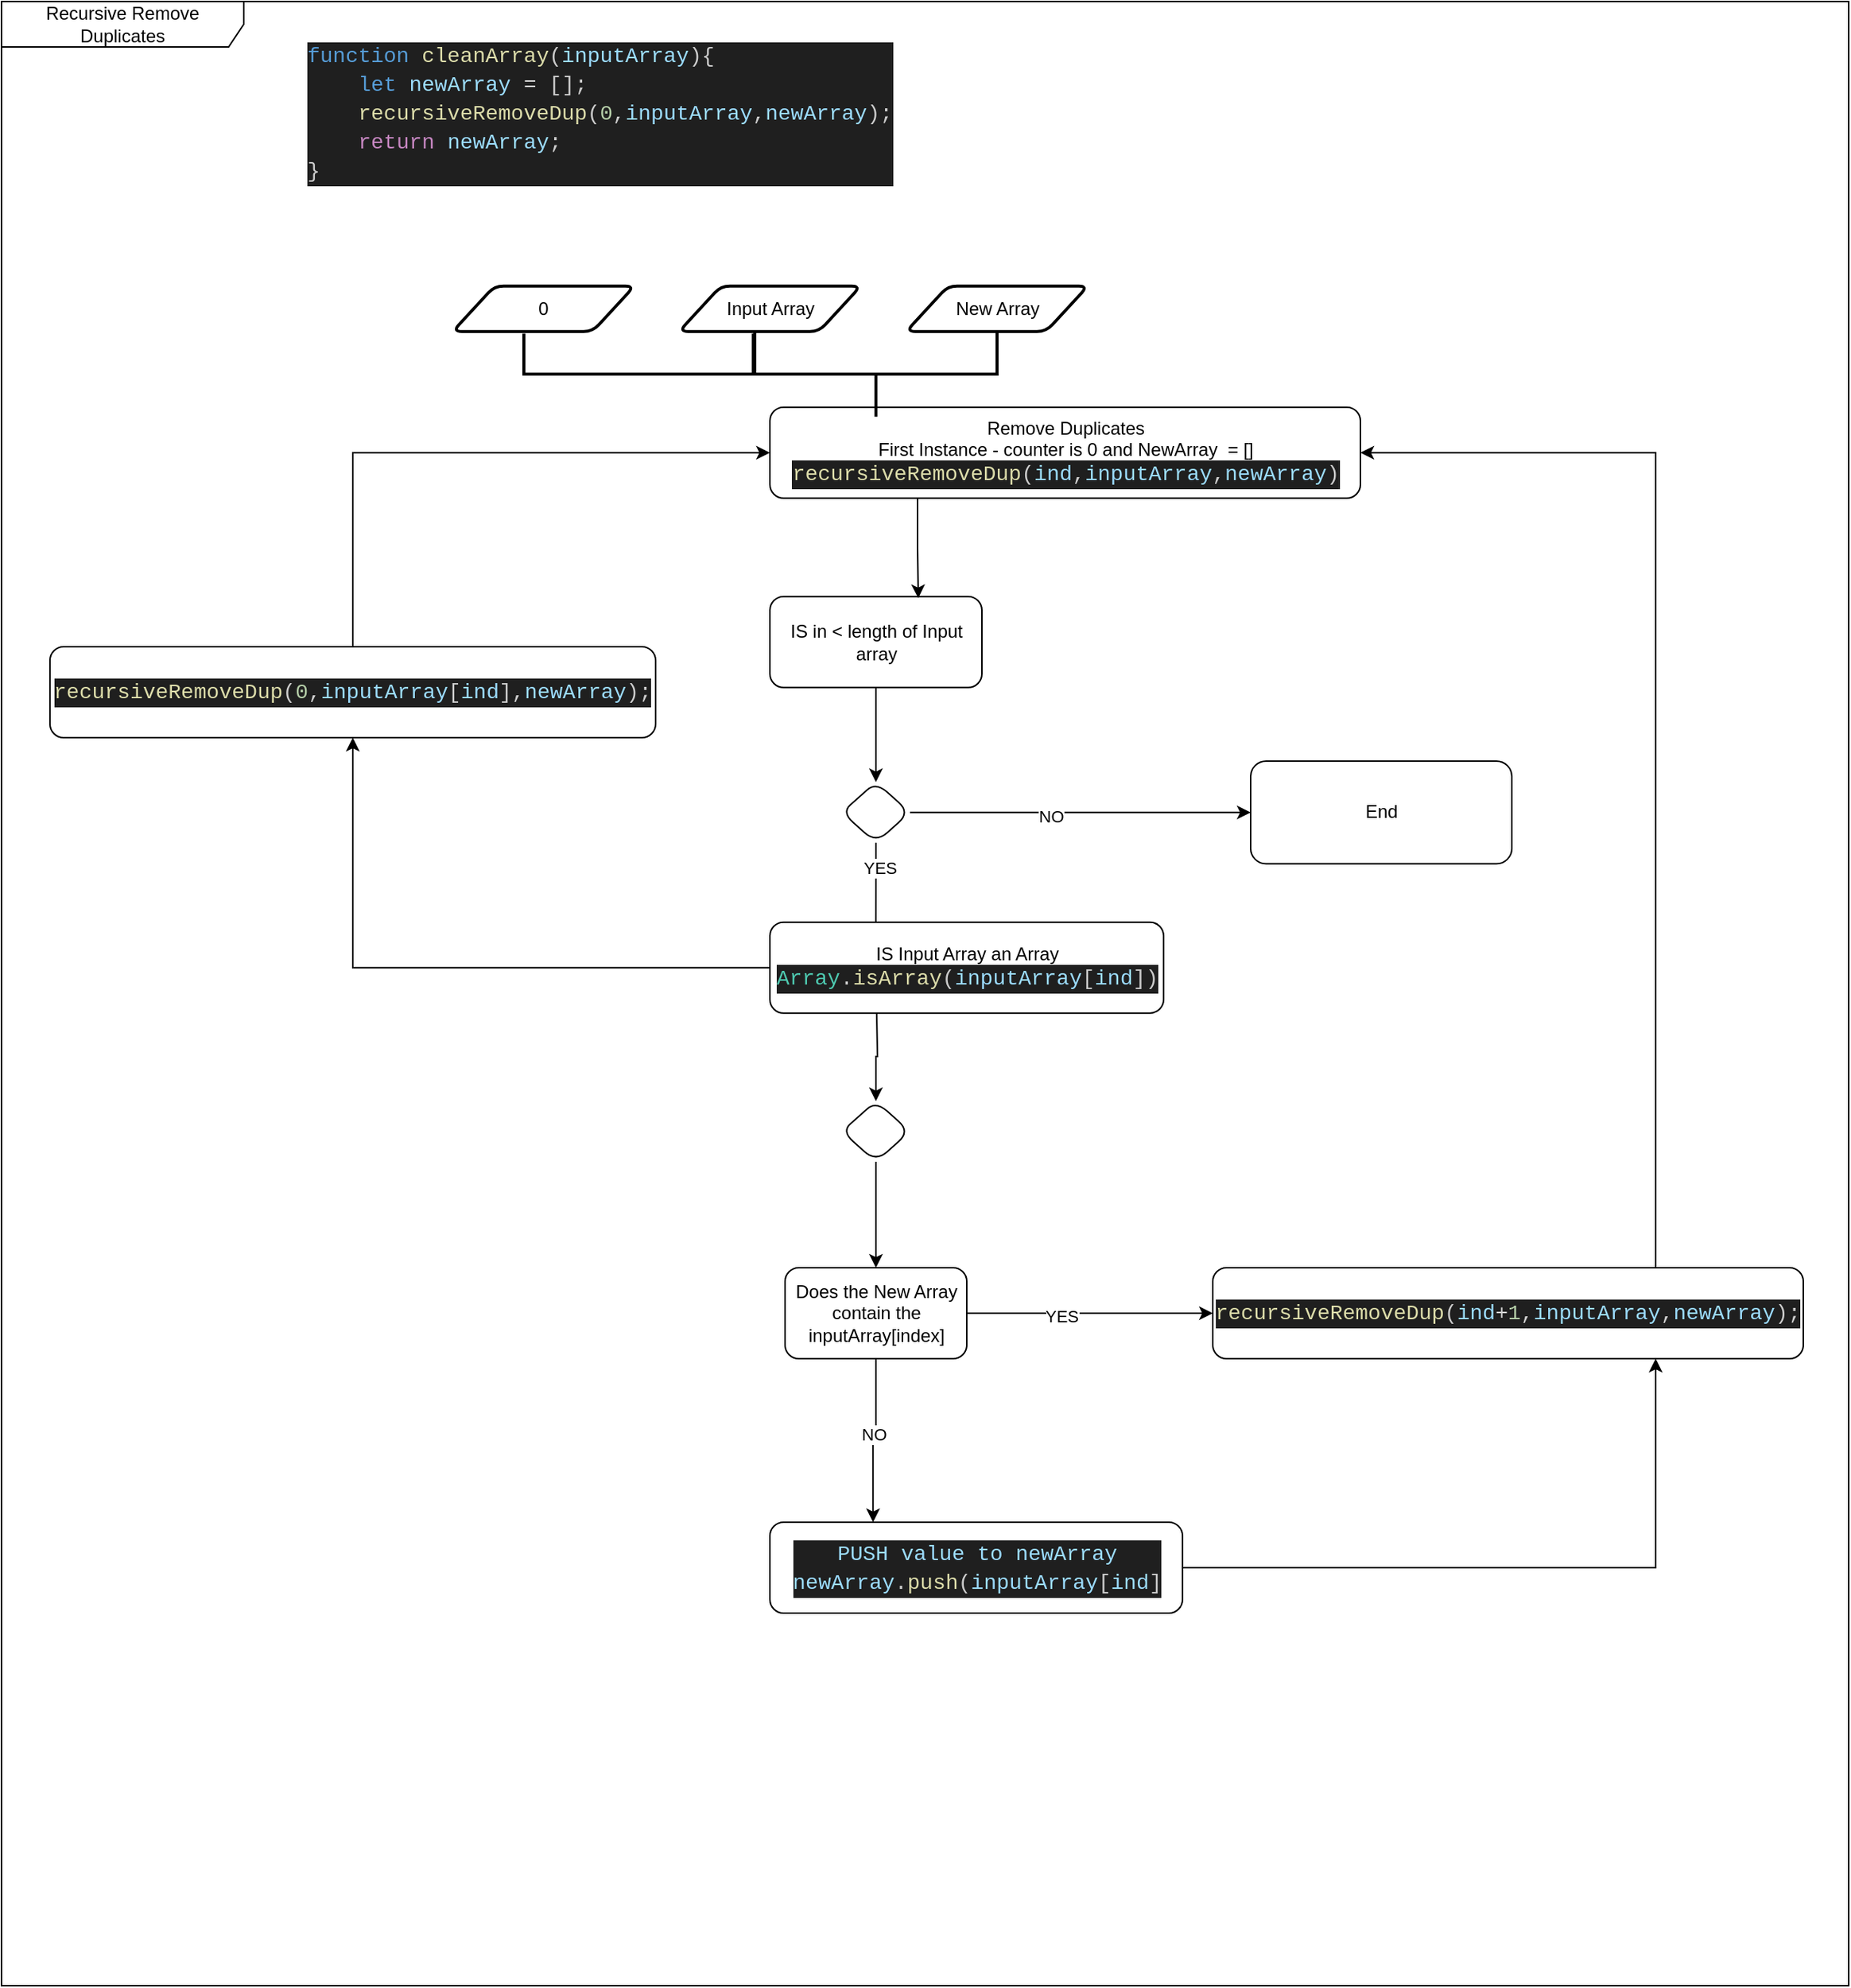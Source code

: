 <mxfile version="24.6.2" type="device">
  <diagram name="Page-1" id="rVTvYm2u6CPN0oDnByO2">
    <mxGraphModel dx="2279" dy="844" grid="1" gridSize="10" guides="1" tooltips="1" connect="1" arrows="1" fold="1" page="1" pageScale="1" pageWidth="827" pageHeight="1169" math="0" shadow="0">
      <root>
        <mxCell id="0" />
        <mxCell id="1" parent="0" />
        <mxCell id="uHwacyNjApuHrZqGHKK4-1" value="Recursive Remove Duplicates" style="shape=umlFrame;whiteSpace=wrap;html=1;pointerEvents=0;recursiveResize=0;container=1;collapsible=0;width=160;" vertex="1" parent="1">
          <mxGeometry x="-170" y="50" width="1220" height="1310" as="geometry" />
        </mxCell>
        <mxCell id="uHwacyNjApuHrZqGHKK4-2" value="Remove Duplicates&lt;div&gt;First Instance - counter is 0 and NewArray&amp;nbsp; = []&lt;/div&gt;&lt;div&gt;&lt;div style=&quot;color: rgb(204, 204, 204); background-color: rgb(31, 31, 31); font-family: Consolas, &amp;quot;Courier New&amp;quot;, monospace; font-size: 14px; line-height: 19px; white-space: pre;&quot;&gt;&lt;span style=&quot;color: #dcdcaa;&quot;&gt;recursiveRemoveDup&lt;/span&gt;(&lt;span style=&quot;color: #9cdcfe;&quot;&gt;ind&lt;/span&gt;,&lt;span style=&quot;color: #9cdcfe;&quot;&gt;inputArray&lt;/span&gt;,&lt;span style=&quot;color: #9cdcfe;&quot;&gt;newArray&lt;/span&gt;)&lt;/div&gt;&lt;/div&gt;" style="rounded=1;whiteSpace=wrap;html=1;" vertex="1" parent="uHwacyNjApuHrZqGHKK4-1">
          <mxGeometry x="507.5" y="267.87" width="390" height="60" as="geometry" />
        </mxCell>
        <mxCell id="uHwacyNjApuHrZqGHKK4-5" value="Input Array" style="shape=parallelogram;html=1;strokeWidth=2;perimeter=parallelogramPerimeter;whiteSpace=wrap;rounded=1;arcSize=12;size=0.23;" vertex="1" parent="uHwacyNjApuHrZqGHKK4-1">
          <mxGeometry x="447.5" y="187.87" width="120" height="30" as="geometry" />
        </mxCell>
        <mxCell id="uHwacyNjApuHrZqGHKK4-7" value="New Array" style="shape=parallelogram;html=1;strokeWidth=2;perimeter=parallelogramPerimeter;whiteSpace=wrap;rounded=1;arcSize=12;size=0.23;" vertex="1" parent="uHwacyNjApuHrZqGHKK4-1">
          <mxGeometry x="597.5" y="187.87" width="120" height="30" as="geometry" />
        </mxCell>
        <mxCell id="uHwacyNjApuHrZqGHKK4-8" value="" style="strokeWidth=2;html=1;shape=mxgraph.flowchart.annotation_2;align=left;labelPosition=right;pointerEvents=1;rotation=-90;" vertex="1" parent="uHwacyNjApuHrZqGHKK4-1">
          <mxGeometry x="549.38" y="166" width="56.25" height="160" as="geometry" />
        </mxCell>
        <mxCell id="uHwacyNjApuHrZqGHKK4-14" value="" style="edgeStyle=orthogonalEdgeStyle;rounded=0;orthogonalLoop=1;jettySize=auto;html=1;" edge="1" parent="uHwacyNjApuHrZqGHKK4-1" source="uHwacyNjApuHrZqGHKK4-9" target="uHwacyNjApuHrZqGHKK4-13">
          <mxGeometry relative="1" as="geometry" />
        </mxCell>
        <mxCell id="uHwacyNjApuHrZqGHKK4-9" value="IS in &amp;lt; length of Input array" style="whiteSpace=wrap;html=1;rounded=1;" vertex="1" parent="uHwacyNjApuHrZqGHKK4-1">
          <mxGeometry x="507.5" y="392.87" width="140" height="60" as="geometry" />
        </mxCell>
        <mxCell id="uHwacyNjApuHrZqGHKK4-18" value="" style="edgeStyle=orthogonalEdgeStyle;rounded=0;orthogonalLoop=1;jettySize=auto;html=1;" edge="1" parent="uHwacyNjApuHrZqGHKK4-1" source="uHwacyNjApuHrZqGHKK4-13" target="uHwacyNjApuHrZqGHKK4-17">
          <mxGeometry relative="1" as="geometry" />
        </mxCell>
        <mxCell id="uHwacyNjApuHrZqGHKK4-19" value="NO" style="edgeLabel;html=1;align=center;verticalAlign=middle;resizable=0;points=[];" vertex="1" connectable="0" parent="uHwacyNjApuHrZqGHKK4-18">
          <mxGeometry x="-0.172" y="-1" relative="1" as="geometry">
            <mxPoint y="1" as="offset" />
          </mxGeometry>
        </mxCell>
        <mxCell id="uHwacyNjApuHrZqGHKK4-24" style="edgeStyle=orthogonalEdgeStyle;rounded=0;orthogonalLoop=1;jettySize=auto;html=1;exitX=0.5;exitY=1;exitDx=0;exitDy=0;entryX=0.269;entryY=0.167;entryDx=0;entryDy=0;entryPerimeter=0;" edge="1" parent="uHwacyNjApuHrZqGHKK4-1" source="uHwacyNjApuHrZqGHKK4-13" target="uHwacyNjApuHrZqGHKK4-21">
          <mxGeometry relative="1" as="geometry" />
        </mxCell>
        <mxCell id="uHwacyNjApuHrZqGHKK4-25" value="YES" style="edgeLabel;html=1;align=center;verticalAlign=middle;resizable=0;points=[];" vertex="1" connectable="0" parent="uHwacyNjApuHrZqGHKK4-24">
          <mxGeometry x="-0.377" y="3" relative="1" as="geometry">
            <mxPoint x="-1" y="-3" as="offset" />
          </mxGeometry>
        </mxCell>
        <mxCell id="uHwacyNjApuHrZqGHKK4-13" value="" style="rhombus;whiteSpace=wrap;html=1;rounded=1;" vertex="1" parent="uHwacyNjApuHrZqGHKK4-1">
          <mxGeometry x="555.01" y="515.37" width="45" height="40" as="geometry" />
        </mxCell>
        <mxCell id="uHwacyNjApuHrZqGHKK4-17" value="End" style="whiteSpace=wrap;html=1;rounded=1;" vertex="1" parent="uHwacyNjApuHrZqGHKK4-1">
          <mxGeometry x="825" y="501.46" width="172.5" height="67.81" as="geometry" />
        </mxCell>
        <mxCell id="uHwacyNjApuHrZqGHKK4-33" style="edgeStyle=orthogonalEdgeStyle;rounded=0;orthogonalLoop=1;jettySize=auto;html=1;exitX=0;exitY=0.5;exitDx=0;exitDy=0;" edge="1" parent="uHwacyNjApuHrZqGHKK4-1" source="uHwacyNjApuHrZqGHKK4-21" target="uHwacyNjApuHrZqGHKK4-32">
          <mxGeometry relative="1" as="geometry" />
        </mxCell>
        <mxCell id="uHwacyNjApuHrZqGHKK4-36" style="edgeStyle=orthogonalEdgeStyle;rounded=0;orthogonalLoop=1;jettySize=auto;html=1;" edge="1" parent="uHwacyNjApuHrZqGHKK4-1" target="uHwacyNjApuHrZqGHKK4-35">
          <mxGeometry relative="1" as="geometry">
            <mxPoint x="578" y="666" as="sourcePoint" />
          </mxGeometry>
        </mxCell>
        <mxCell id="uHwacyNjApuHrZqGHKK4-21" value="IS Input Array an Array&lt;div&gt;&lt;div style=&quot;color: rgb(204, 204, 204); background-color: rgb(31, 31, 31); font-family: Consolas, &amp;quot;Courier New&amp;quot;, monospace; font-size: 14px; line-height: 19px; white-space: pre;&quot;&gt;&lt;span style=&quot;color: #4ec9b0;&quot;&gt;Array&lt;/span&gt;.&lt;span style=&quot;color: #dcdcaa;&quot;&gt;isArray&lt;/span&gt;(&lt;span style=&quot;color: #9cdcfe;&quot;&gt;inputArray&lt;/span&gt;[&lt;span style=&quot;color: #9cdcfe;&quot;&gt;ind&lt;/span&gt;])&lt;/div&gt;&lt;/div&gt;" style="whiteSpace=wrap;html=1;rounded=1;" vertex="1" parent="uHwacyNjApuHrZqGHKK4-1">
          <mxGeometry x="507.5" y="607.87" width="260" height="60" as="geometry" />
        </mxCell>
        <mxCell id="uHwacyNjApuHrZqGHKK4-29" style="edgeStyle=orthogonalEdgeStyle;rounded=0;orthogonalLoop=1;jettySize=auto;html=1;exitX=0.25;exitY=1;exitDx=0;exitDy=0;entryX=0.7;entryY=0.017;entryDx=0;entryDy=0;entryPerimeter=0;" edge="1" parent="uHwacyNjApuHrZqGHKK4-1" source="uHwacyNjApuHrZqGHKK4-2" target="uHwacyNjApuHrZqGHKK4-9">
          <mxGeometry relative="1" as="geometry" />
        </mxCell>
        <mxCell id="uHwacyNjApuHrZqGHKK4-34" style="edgeStyle=orthogonalEdgeStyle;rounded=0;orthogonalLoop=1;jettySize=auto;html=1;exitX=0.5;exitY=0;exitDx=0;exitDy=0;entryX=0;entryY=0.5;entryDx=0;entryDy=0;" edge="1" parent="uHwacyNjApuHrZqGHKK4-1" source="uHwacyNjApuHrZqGHKK4-32" target="uHwacyNjApuHrZqGHKK4-2">
          <mxGeometry relative="1" as="geometry" />
        </mxCell>
        <mxCell id="uHwacyNjApuHrZqGHKK4-32" value="&lt;div style=&quot;color: rgb(204, 204, 204); background-color: rgb(31, 31, 31); font-family: Consolas, &amp;quot;Courier New&amp;quot;, monospace; font-size: 14px; line-height: 19px; white-space: pre;&quot;&gt;&lt;span style=&quot;color: #dcdcaa;&quot;&gt;recursiveRemoveDup&lt;/span&gt;(&lt;span style=&quot;color: #b5cea8;&quot;&gt;0&lt;/span&gt;,&lt;span style=&quot;color: #9cdcfe;&quot;&gt;inputArray&lt;/span&gt;[&lt;span style=&quot;color: #9cdcfe;&quot;&gt;ind&lt;/span&gt;],&lt;span style=&quot;color: #9cdcfe;&quot;&gt;newArray&lt;/span&gt;);&lt;/div&gt;" style="whiteSpace=wrap;html=1;rounded=1;" vertex="1" parent="uHwacyNjApuHrZqGHKK4-1">
          <mxGeometry x="32" y="426" width="400" height="60" as="geometry" />
        </mxCell>
        <mxCell id="uHwacyNjApuHrZqGHKK4-38" value="" style="edgeStyle=orthogonalEdgeStyle;rounded=0;orthogonalLoop=1;jettySize=auto;html=1;" edge="1" parent="uHwacyNjApuHrZqGHKK4-1" source="uHwacyNjApuHrZqGHKK4-35" target="uHwacyNjApuHrZqGHKK4-37">
          <mxGeometry relative="1" as="geometry" />
        </mxCell>
        <mxCell id="uHwacyNjApuHrZqGHKK4-35" value="" style="rhombus;whiteSpace=wrap;html=1;rounded=1;" vertex="1" parent="uHwacyNjApuHrZqGHKK4-1">
          <mxGeometry x="555.01" y="726" width="45" height="40" as="geometry" />
        </mxCell>
        <mxCell id="uHwacyNjApuHrZqGHKK4-41" value="" style="edgeStyle=orthogonalEdgeStyle;rounded=0;orthogonalLoop=1;jettySize=auto;html=1;" edge="1" parent="uHwacyNjApuHrZqGHKK4-1" source="uHwacyNjApuHrZqGHKK4-37" target="uHwacyNjApuHrZqGHKK4-40">
          <mxGeometry relative="1" as="geometry" />
        </mxCell>
        <mxCell id="uHwacyNjApuHrZqGHKK4-42" value="YES" style="edgeLabel;html=1;align=center;verticalAlign=middle;resizable=0;points=[];" vertex="1" connectable="0" parent="uHwacyNjApuHrZqGHKK4-41">
          <mxGeometry x="-0.231" y="-2" relative="1" as="geometry">
            <mxPoint as="offset" />
          </mxGeometry>
        </mxCell>
        <mxCell id="uHwacyNjApuHrZqGHKK4-45" value="" style="edgeStyle=orthogonalEdgeStyle;rounded=0;orthogonalLoop=1;jettySize=auto;html=1;entryX=0.25;entryY=0;entryDx=0;entryDy=0;" edge="1" parent="uHwacyNjApuHrZqGHKK4-1" source="uHwacyNjApuHrZqGHKK4-37" target="uHwacyNjApuHrZqGHKK4-44">
          <mxGeometry relative="1" as="geometry" />
        </mxCell>
        <mxCell id="uHwacyNjApuHrZqGHKK4-46" value="NO" style="edgeLabel;html=1;align=center;verticalAlign=middle;resizable=0;points=[];" vertex="1" connectable="0" parent="uHwacyNjApuHrZqGHKK4-45">
          <mxGeometry x="-0.1" y="-2" relative="1" as="geometry">
            <mxPoint as="offset" />
          </mxGeometry>
        </mxCell>
        <mxCell id="uHwacyNjApuHrZqGHKK4-37" value="Does the New Array contain the inputArray[index]" style="whiteSpace=wrap;html=1;rounded=1;" vertex="1" parent="uHwacyNjApuHrZqGHKK4-1">
          <mxGeometry x="517.51" y="836" width="120" height="60" as="geometry" />
        </mxCell>
        <mxCell id="uHwacyNjApuHrZqGHKK4-43" style="edgeStyle=orthogonalEdgeStyle;rounded=0;orthogonalLoop=1;jettySize=auto;html=1;exitX=0.75;exitY=0;exitDx=0;exitDy=0;entryX=1;entryY=0.5;entryDx=0;entryDy=0;" edge="1" parent="uHwacyNjApuHrZqGHKK4-1" source="uHwacyNjApuHrZqGHKK4-40" target="uHwacyNjApuHrZqGHKK4-2">
          <mxGeometry relative="1" as="geometry" />
        </mxCell>
        <mxCell id="uHwacyNjApuHrZqGHKK4-40" value="&lt;div style=&quot;color: rgb(204, 204, 204); background-color: rgb(31, 31, 31); font-family: Consolas, &amp;quot;Courier New&amp;quot;, monospace; font-size: 14px; line-height: 19px; white-space: pre;&quot;&gt;&lt;span style=&quot;color: #dcdcaa;&quot;&gt;recursiveRemoveDup&lt;/span&gt;(&lt;span style=&quot;color: #9cdcfe;&quot;&gt;ind&lt;/span&gt;&lt;span style=&quot;color: #d4d4d4;&quot;&gt;+&lt;/span&gt;&lt;span style=&quot;color: #b5cea8;&quot;&gt;1&lt;/span&gt;,&lt;span style=&quot;color: #9cdcfe;&quot;&gt;inputArray&lt;/span&gt;,&lt;span style=&quot;color: #9cdcfe;&quot;&gt;newArray&lt;/span&gt;);&lt;/div&gt;" style="rounded=1;whiteSpace=wrap;html=1;" vertex="1" parent="uHwacyNjApuHrZqGHKK4-1">
          <mxGeometry x="800" y="836" width="390" height="60" as="geometry" />
        </mxCell>
        <mxCell id="uHwacyNjApuHrZqGHKK4-48" style="edgeStyle=orthogonalEdgeStyle;rounded=0;orthogonalLoop=1;jettySize=auto;html=1;exitX=1;exitY=0.5;exitDx=0;exitDy=0;entryX=0.75;entryY=1;entryDx=0;entryDy=0;" edge="1" parent="uHwacyNjApuHrZqGHKK4-1" source="uHwacyNjApuHrZqGHKK4-44" target="uHwacyNjApuHrZqGHKK4-40">
          <mxGeometry relative="1" as="geometry" />
        </mxCell>
        <mxCell id="uHwacyNjApuHrZqGHKK4-44" value="&lt;div style=&quot;color: rgb(204, 204, 204); background-color: rgb(31, 31, 31); font-family: Consolas, &amp;quot;Courier New&amp;quot;, monospace; font-size: 14px; line-height: 19px; white-space: pre;&quot;&gt;&lt;span style=&quot;color: #9cdcfe;&quot;&gt;PUSH value to newArray&lt;/span&gt;&lt;/div&gt;&lt;div style=&quot;color: rgb(204, 204, 204); background-color: rgb(31, 31, 31); font-family: Consolas, &amp;quot;Courier New&amp;quot;, monospace; font-size: 14px; line-height: 19px; white-space: pre;&quot;&gt;&lt;span style=&quot;color: #9cdcfe;&quot;&gt;newArray&lt;/span&gt;.&lt;span style=&quot;color: #dcdcaa;&quot;&gt;push&lt;/span&gt;(&lt;span style=&quot;color: #9cdcfe;&quot;&gt;inputArray&lt;/span&gt;[&lt;span style=&quot;color: #9cdcfe;&quot;&gt;ind&lt;/span&gt;]&lt;/div&gt;" style="whiteSpace=wrap;html=1;rounded=1;" vertex="1" parent="uHwacyNjApuHrZqGHKK4-1">
          <mxGeometry x="507.5" y="1004" width="272.5" height="60" as="geometry" />
        </mxCell>
        <mxCell id="uHwacyNjApuHrZqGHKK4-51" value="&lt;div style=&quot;color: #cccccc;background-color: #1f1f1f;font-family: Consolas, &#39;Courier New&#39;, monospace;font-weight: normal;font-size: 14px;line-height: 19px;white-space: pre;&quot;&gt;&lt;div&gt;&lt;span style=&quot;color: #569cd6;&quot;&gt;function&lt;/span&gt;&lt;span style=&quot;color: #cccccc;&quot;&gt; &lt;/span&gt;&lt;span style=&quot;color: #dcdcaa;&quot;&gt;cleanArray&lt;/span&gt;&lt;span style=&quot;color: #cccccc;&quot;&gt;(&lt;/span&gt;&lt;span style=&quot;color: #9cdcfe;&quot;&gt;inputArray&lt;/span&gt;&lt;span style=&quot;color: #cccccc;&quot;&gt;){&lt;/span&gt;&lt;/div&gt;&lt;div&gt;&lt;span style=&quot;color: #cccccc;&quot;&gt;&amp;nbsp; &amp;nbsp; &lt;/span&gt;&lt;span style=&quot;color: #569cd6;&quot;&gt;let&lt;/span&gt;&lt;span style=&quot;color: #cccccc;&quot;&gt; &lt;/span&gt;&lt;span style=&quot;color: #9cdcfe;&quot;&gt;newArray&lt;/span&gt;&lt;span style=&quot;color: #cccccc;&quot;&gt; &lt;/span&gt;&lt;span style=&quot;color: #d4d4d4;&quot;&gt;=&lt;/span&gt;&lt;span style=&quot;color: #cccccc;&quot;&gt; [];&lt;/span&gt;&lt;/div&gt;&lt;div&gt;&lt;span style=&quot;color: #cccccc;&quot;&gt;&amp;nbsp; &amp;nbsp; &lt;/span&gt;&lt;span style=&quot;color: #dcdcaa;&quot;&gt;recursiveRemoveDup&lt;/span&gt;&lt;span style=&quot;color: #cccccc;&quot;&gt;(&lt;/span&gt;&lt;span style=&quot;color: #b5cea8;&quot;&gt;0&lt;/span&gt;&lt;span style=&quot;color: #cccccc;&quot;&gt;,&lt;/span&gt;&lt;span style=&quot;color: #9cdcfe;&quot;&gt;inputArray&lt;/span&gt;&lt;span style=&quot;color: #cccccc;&quot;&gt;,&lt;/span&gt;&lt;span style=&quot;color: #9cdcfe;&quot;&gt;newArray&lt;/span&gt;&lt;span style=&quot;color: #cccccc;&quot;&gt;);&lt;/span&gt;&lt;/div&gt;&lt;div&gt;&lt;span style=&quot;color: #cccccc;&quot;&gt;&amp;nbsp; &amp;nbsp; &lt;/span&gt;&lt;span style=&quot;color: #c586c0;&quot;&gt;return&lt;/span&gt;&lt;span style=&quot;color: #cccccc;&quot;&gt; &lt;/span&gt;&lt;span style=&quot;color: #9cdcfe;&quot;&gt;newArray&lt;/span&gt;&lt;span style=&quot;color: #cccccc;&quot;&gt;; &lt;/span&gt;&lt;/div&gt;&lt;div&gt;&lt;span style=&quot;color: #cccccc;&quot;&gt;}&lt;/span&gt;&lt;/div&gt;&lt;/div&gt;" style="text;whiteSpace=wrap;html=1;" vertex="1" parent="uHwacyNjApuHrZqGHKK4-1">
          <mxGeometry x="200" y="20" width="390" height="120" as="geometry" />
        </mxCell>
        <mxCell id="uHwacyNjApuHrZqGHKK4-52" value="0" style="shape=parallelogram;html=1;strokeWidth=2;perimeter=parallelogramPerimeter;whiteSpace=wrap;rounded=1;arcSize=12;size=0.23;" vertex="1" parent="uHwacyNjApuHrZqGHKK4-1">
          <mxGeometry x="298" y="187.87" width="120" height="30" as="geometry" />
        </mxCell>
        <mxCell id="uHwacyNjApuHrZqGHKK4-53" value="" style="strokeWidth=2;html=1;shape=mxgraph.flowchart.annotation_1;align=left;pointerEvents=1;rotation=-90;" vertex="1" parent="uHwacyNjApuHrZqGHKK4-1">
          <mxGeometry x="407.38" y="156.88" width="26.75" height="151.5" as="geometry" />
        </mxCell>
      </root>
    </mxGraphModel>
  </diagram>
</mxfile>
